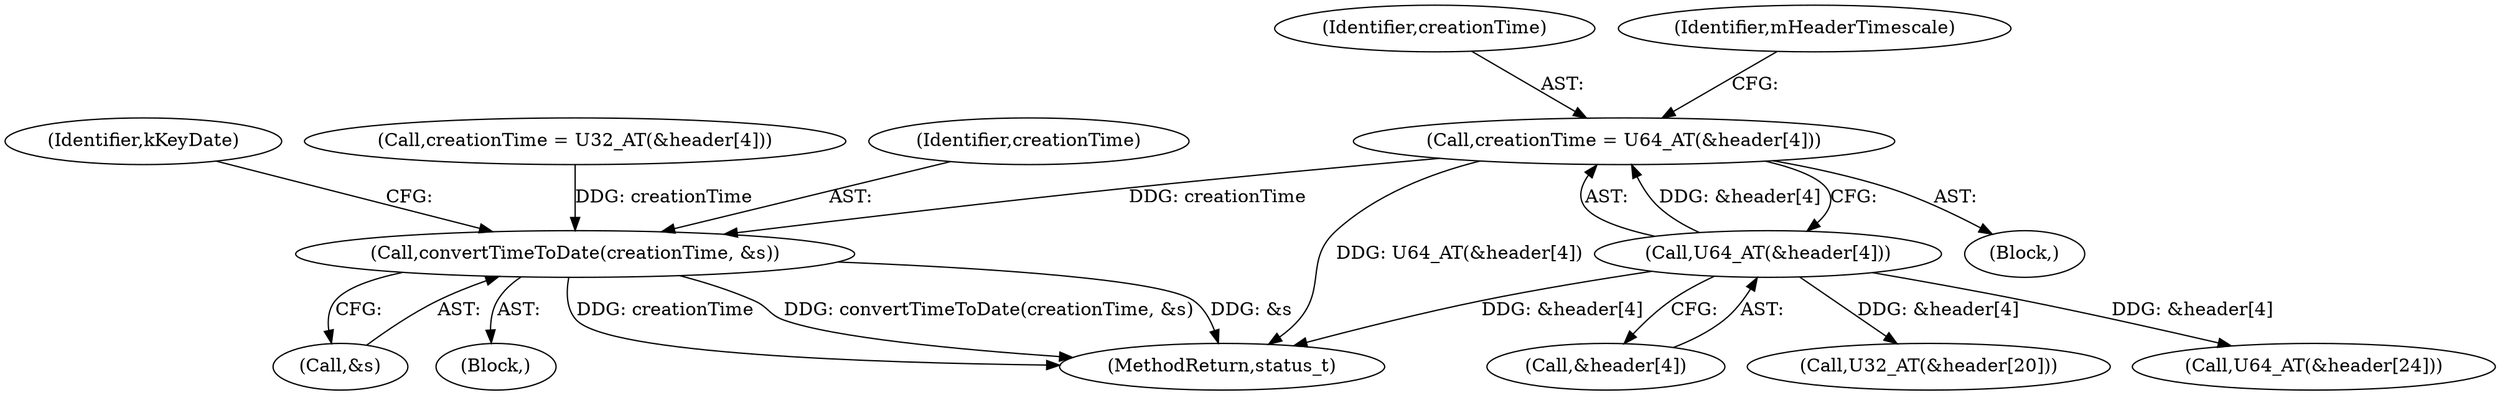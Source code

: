 digraph "0_Android_463a6f807e187828442949d1924e143cf07778c6@API" {
"1002376" [label="(Call,creationTime = U64_AT(&header[4]))"];
"1002378" [label="(Call,U64_AT(&header[4]))"];
"1002463" [label="(Call,convertTimeToDate(creationTime, &s))"];
"1002392" [label="(Call,U64_AT(&header[24]))"];
"1002377" [label="(Identifier,creationTime)"];
"1002465" [label="(Call,&s)"];
"1002337" [label="(Block,)"];
"1002464" [label="(Identifier,creationTime)"];
"1002468" [label="(Identifier,kKeyDate)"];
"1002376" [label="(Call,creationTime = U64_AT(&header[4]))"];
"1002384" [label="(Identifier,mHeaderTimescale)"];
"1002379" [label="(Call,&header[4])"];
"1002378" [label="(Call,U64_AT(&header[4]))"];
"1002417" [label="(Call,creationTime = U32_AT(&header[4]))"];
"1002375" [label="(Block,)"];
"1002385" [label="(Call,U32_AT(&header[20]))"];
"1002463" [label="(Call,convertTimeToDate(creationTime, &s))"];
"1002911" [label="(MethodReturn,status_t)"];
"1002376" -> "1002375"  [label="AST: "];
"1002376" -> "1002378"  [label="CFG: "];
"1002377" -> "1002376"  [label="AST: "];
"1002378" -> "1002376"  [label="AST: "];
"1002384" -> "1002376"  [label="CFG: "];
"1002376" -> "1002911"  [label="DDG: U64_AT(&header[4])"];
"1002378" -> "1002376"  [label="DDG: &header[4]"];
"1002376" -> "1002463"  [label="DDG: creationTime"];
"1002378" -> "1002379"  [label="CFG: "];
"1002379" -> "1002378"  [label="AST: "];
"1002378" -> "1002911"  [label="DDG: &header[4]"];
"1002378" -> "1002385"  [label="DDG: &header[4]"];
"1002378" -> "1002392"  [label="DDG: &header[4]"];
"1002463" -> "1002337"  [label="AST: "];
"1002463" -> "1002465"  [label="CFG: "];
"1002464" -> "1002463"  [label="AST: "];
"1002465" -> "1002463"  [label="AST: "];
"1002468" -> "1002463"  [label="CFG: "];
"1002463" -> "1002911"  [label="DDG: creationTime"];
"1002463" -> "1002911"  [label="DDG: convertTimeToDate(creationTime, &s)"];
"1002463" -> "1002911"  [label="DDG: &s"];
"1002417" -> "1002463"  [label="DDG: creationTime"];
}
